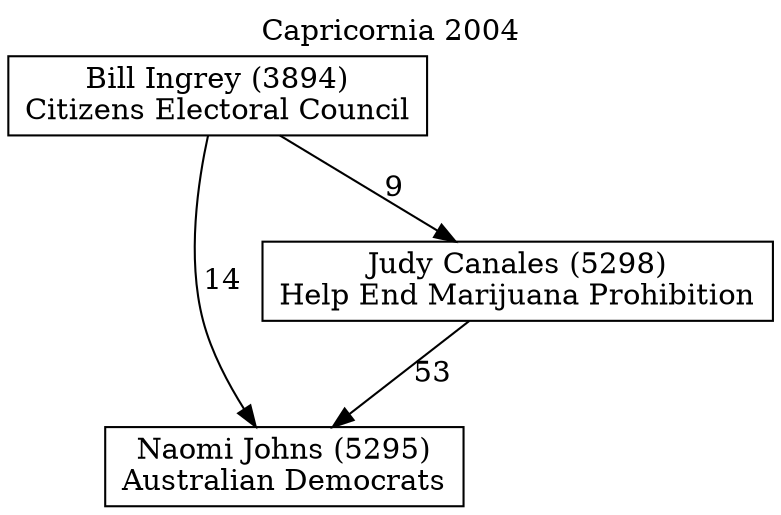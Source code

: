 // House preference flow
digraph "Naomi Johns (5295)_Capricornia_2004" {
	graph [label="Capricornia 2004" labelloc=t mclimit=10]
	node [shape=box]
	"Naomi Johns (5295)" [label="Naomi Johns (5295)
Australian Democrats"]
	"Judy Canales (5298)" [label="Judy Canales (5298)
Help End Marijuana Prohibition"]
	"Bill Ingrey (3894)" [label="Bill Ingrey (3894)
Citizens Electoral Council"]
	"Judy Canales (5298)" -> "Naomi Johns (5295)" [label=53]
	"Bill Ingrey (3894)" -> "Judy Canales (5298)" [label=9]
	"Bill Ingrey (3894)" -> "Naomi Johns (5295)" [label=14]
}
